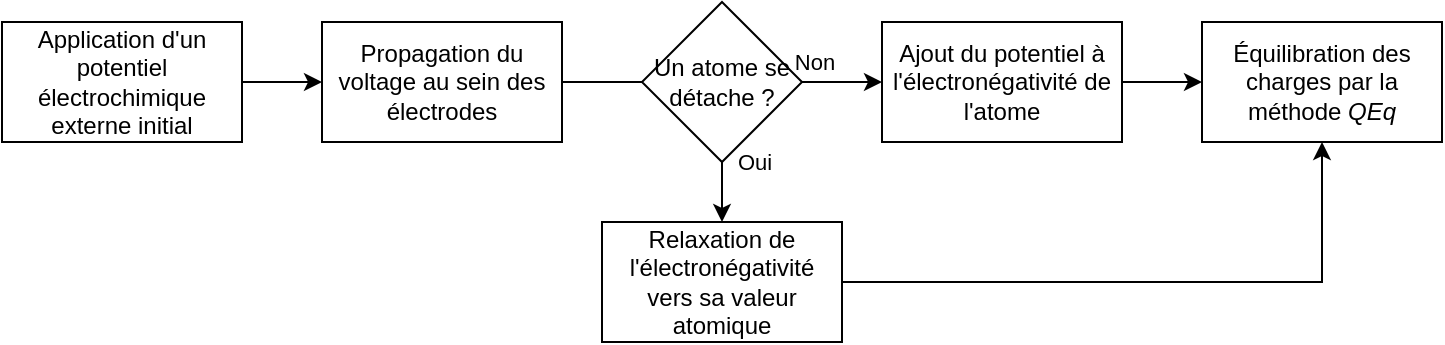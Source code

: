 <mxfile version="20.7.4" type="device"><diagram id="kN_QKrfDf5gcp05v8ZYp" name="methode"><mxGraphModel dx="1044" dy="668" grid="1" gridSize="10" guides="1" tooltips="1" connect="1" arrows="1" fold="1" page="1" pageScale="1" pageWidth="827" pageHeight="1169" math="0" shadow="0"><root><mxCell id="0"/><mxCell id="1" parent="0"/><mxCell id="Pjm7qdBOsYG1gigaHN0M-3" value="" style="edgeStyle=orthogonalEdgeStyle;rounded=0;orthogonalLoop=1;jettySize=auto;html=1;" edge="1" parent="1" source="Pjm7qdBOsYG1gigaHN0M-1" target="Pjm7qdBOsYG1gigaHN0M-2"><mxGeometry relative="1" as="geometry"/></mxCell><mxCell id="Pjm7qdBOsYG1gigaHN0M-1" value="Application d'un potentiel électrochimique externe initial" style="rounded=0;whiteSpace=wrap;html=1;" vertex="1" parent="1"><mxGeometry x="54" y="90" width="120" height="60" as="geometry"/></mxCell><mxCell id="Pjm7qdBOsYG1gigaHN0M-12" value="Non" style="edgeStyle=orthogonalEdgeStyle;rounded=0;orthogonalLoop=1;jettySize=auto;html=1;" edge="1" parent="1" source="Pjm7qdBOsYG1gigaHN0M-2" target="Pjm7qdBOsYG1gigaHN0M-8"><mxGeometry x="0.575" y="10" relative="1" as="geometry"><Array as="points"><mxPoint x="420" y="120"/><mxPoint x="420" y="120"/></Array><mxPoint as="offset"/></mxGeometry></mxCell><mxCell id="Pjm7qdBOsYG1gigaHN0M-2" value="Propagation du voltage au sein des électrodes" style="rounded=0;whiteSpace=wrap;html=1;" vertex="1" parent="1"><mxGeometry x="214" y="90" width="120" height="60" as="geometry"/></mxCell><mxCell id="Pjm7qdBOsYG1gigaHN0M-7" value="Oui" style="edgeStyle=orthogonalEdgeStyle;rounded=0;orthogonalLoop=1;jettySize=auto;html=1;" edge="1" parent="1" source="Pjm7qdBOsYG1gigaHN0M-4" target="Pjm7qdBOsYG1gigaHN0M-6"><mxGeometry x="-1" y="16" relative="1" as="geometry"><mxPoint as="offset"/></mxGeometry></mxCell><mxCell id="Pjm7qdBOsYG1gigaHN0M-4" value="Un atome se détache ?" style="rhombus;whiteSpace=wrap;html=1;rounded=0;" vertex="1" parent="1"><mxGeometry x="374" y="80" width="80" height="80" as="geometry"/></mxCell><mxCell id="Pjm7qdBOsYG1gigaHN0M-14" style="edgeStyle=orthogonalEdgeStyle;rounded=0;orthogonalLoop=1;jettySize=auto;html=1;" edge="1" parent="1" source="Pjm7qdBOsYG1gigaHN0M-6" target="Pjm7qdBOsYG1gigaHN0M-10"><mxGeometry relative="1" as="geometry"/></mxCell><mxCell id="Pjm7qdBOsYG1gigaHN0M-6" value="Relaxation de l'électronégativité vers sa valeur atomique" style="whiteSpace=wrap;html=1;rounded=0;" vertex="1" parent="1"><mxGeometry x="354" y="190" width="120" height="60" as="geometry"/></mxCell><mxCell id="Pjm7qdBOsYG1gigaHN0M-11" value="" style="edgeStyle=orthogonalEdgeStyle;rounded=0;orthogonalLoop=1;jettySize=auto;html=1;" edge="1" parent="1" source="Pjm7qdBOsYG1gigaHN0M-8" target="Pjm7qdBOsYG1gigaHN0M-10"><mxGeometry relative="1" as="geometry"/></mxCell><mxCell id="Pjm7qdBOsYG1gigaHN0M-8" value="Ajout du potentiel à l'électronégativité de l'atome" style="whiteSpace=wrap;html=1;rounded=0;" vertex="1" parent="1"><mxGeometry x="494" y="90" width="120" height="60" as="geometry"/></mxCell><mxCell id="Pjm7qdBOsYG1gigaHN0M-10" value="Équilibration des charges par la méthode &lt;i&gt;QEq&lt;/i&gt;" style="whiteSpace=wrap;html=1;rounded=0;" vertex="1" parent="1"><mxGeometry x="654" y="90" width="120" height="60" as="geometry"/></mxCell></root></mxGraphModel></diagram></mxfile>